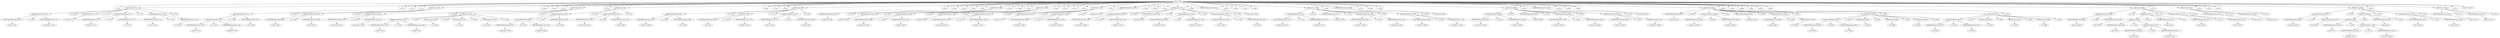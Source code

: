 digraph {

"Prog_57760"->"<
>57761";
"Prog_57760"->"CallFunction_57762";
"CallFunction_57762"->"AssignmentOpetators_57763";
"AssignmentOpetators_57763"->"IDENTIFIERExpression_57764";
"IDENTIFIERExpression_57764"->"<meat>57765";
"AssignmentOpetators_57763"->"<<->57766";
"AssignmentOpetators_57763"->"IDENTIFIERExpression_57767";
"IDENTIFIERExpression_57767"->"<read.table>57768";
"CallFunction_57762"->"<(>57769";
"CallFunction_57762"->"STRINGExpression_57770";
"STRINGExpression_57770"->"<'meat.txt'>57771";
"CallFunction_57762"->"<,>57772";
"CallFunction_57762"->"AssignmentOpetators_57773";
"AssignmentOpetators_57773"->"IDENTIFIERExpression_57774";
"IDENTIFIERExpression_57774"->"<header>57775";
"AssignmentOpetators_57773"->"<=>57776";
"AssignmentOpetators_57773"->"IDENTIFIERExpression_57777";
"IDENTIFIERExpression_57777"->"<T>57778";
"CallFunction_57762"->"<,>57779";
"CallFunction_57762"->"AssignmentOpetators_57780";
"AssignmentOpetators_57780"->"IDENTIFIERExpression_57781";
"IDENTIFIERExpression_57781"->"<as.is>57782";
"AssignmentOpetators_57780"->"<=>57783";
"AssignmentOpetators_57780"->"IDENTIFIERExpression_57784";
"IDENTIFIERExpression_57784"->"<T>57785";
"CallFunction_57762"->"<)>57786";
"Prog_57760"->"<
>57787";
"Prog_57760"->"<
>57788";
"Prog_57760"->"<
>57789";
"Prog_57760"->"CallFunction_57790";
"CallFunction_57790"->"AssignmentOpetators_57791";
"AssignmentOpetators_57791"->"DollarAndAtOperators_57792";
"DollarAndAtOperators_57792"->"IDENTIFIERExpression_57793";
"IDENTIFIERExpression_57793"->"<meat>57794";
"DollarAndAtOperators_57792"->"<$>57795";
"DollarAndAtOperators_57792"->"IDENTIFIERExpression_57796";
"IDENTIFIERExpression_57796"->"<logtime>57797";
"AssignmentOpetators_57791"->"<<->57798";
"AssignmentOpetators_57791"->"IDENTIFIERExpression_57799";
"IDENTIFIERExpression_57799"->"<log>57800";
"CallFunction_57790"->"<(>57801";
"CallFunction_57790"->"DollarAndAtOperators_57802";
"DollarAndAtOperators_57802"->"IDENTIFIERExpression_57803";
"IDENTIFIERExpression_57803"->"<meat>57804";
"DollarAndAtOperators_57802"->"<$>57805";
"DollarAndAtOperators_57802"->"IDENTIFIERExpression_57806";
"IDENTIFIERExpression_57806"->"<time>57807";
"CallFunction_57790"->"<)>57808";
"Prog_57760"->"<
>57809";
"Prog_57760"->"<
>57810";
"Prog_57760"->"<
>57811";
"Prog_57760"->"CallFunction_57812";
"CallFunction_57812"->"AssignmentOpetators_57813";
"AssignmentOpetators_57813"->"IDENTIFIERExpression_57814";
"IDENTIFIERExpression_57814"->"<meat.new>57815";
"AssignmentOpetators_57813"->"<<->57816";
"AssignmentOpetators_57813"->"IDENTIFIERExpression_57817";
"IDENTIFIERExpression_57817"->"<data.frame>57818";
"CallFunction_57812"->"<(>57819";
"CallFunction_57812"->"CallFunction_57820";
"CallFunction_57820"->"AssignmentOpetators_57821";
"AssignmentOpetators_57821"->"IDENTIFIERExpression_57822";
"IDENTIFIERExpression_57822"->"<time>57823";
"AssignmentOpetators_57821"->"<=>57824";
"AssignmentOpetators_57821"->"IDENTIFIERExpression_57825";
"IDENTIFIERExpression_57825"->"<seq>57826";
"CallFunction_57820"->"<(>57827";
"CallFunction_57820"->"INTExpression_57828";
"INTExpression_57828"->"<1>57829";
"CallFunction_57820"->"<,>57830";
"CallFunction_57820"->"INTExpression_57831";
"INTExpression_57831"->"<5>57832";
"CallFunction_57820"->"<,>57833";
"CallFunction_57820"->"FLOATExpression_57834";
"FLOATExpression_57834"->"<0.5>57835";
"CallFunction_57820"->"<)>57836";
"CallFunction_57812"->"<)>57837";
"Prog_57760"->"<
>57838";
"Prog_57760"->"CallFunction_57839";
"CallFunction_57839"->"AssignmentOpetators_57840";
"AssignmentOpetators_57840"->"DollarAndAtOperators_57841";
"DollarAndAtOperators_57841"->"IDENTIFIERExpression_57842";
"IDENTIFIERExpression_57842"->"<meat.new>57843";
"DollarAndAtOperators_57841"->"<$>57844";
"DollarAndAtOperators_57841"->"IDENTIFIERExpression_57845";
"IDENTIFIERExpression_57845"->"<logtime>57846";
"AssignmentOpetators_57840"->"<<->57847";
"AssignmentOpetators_57840"->"IDENTIFIERExpression_57848";
"IDENTIFIERExpression_57848"->"<log>57849";
"CallFunction_57839"->"<(>57850";
"CallFunction_57839"->"DollarAndAtOperators_57851";
"DollarAndAtOperators_57851"->"IDENTIFIERExpression_57852";
"IDENTIFIERExpression_57852"->"<meat.new>57853";
"DollarAndAtOperators_57851"->"<$>57854";
"DollarAndAtOperators_57851"->"IDENTIFIERExpression_57855";
"IDENTIFIERExpression_57855"->"<time>57856";
"CallFunction_57839"->"<)>57857";
"Prog_57760"->"<
>57858";
"Prog_57760"->"<
>57859";
"Prog_57760"->"<
>57860";
"Prog_57760"->"CallFunction_57861";
"CallFunction_57861"->"AssignmentOpetators_57862";
"AssignmentOpetators_57862"->"IDENTIFIERExpression_57863";
"IDENTIFIERExpression_57863"->"<meat.lm>57864";
"AssignmentOpetators_57862"->"<<->57865";
"AssignmentOpetators_57862"->"IDENTIFIERExpression_57866";
"IDENTIFIERExpression_57866"->"<lm>57867";
"CallFunction_57861"->"<(>57868";
"CallFunction_57861"->"TildeBinary_57869";
"TildeBinary_57869"->"IDENTIFIERExpression_57870";
"IDENTIFIERExpression_57870"->"<ph>57871";
"TildeBinary_57869"->"<~>57872";
"TildeBinary_57869"->"IDENTIFIERExpression_57873";
"IDENTIFIERExpression_57873"->"<logtime>57874";
"CallFunction_57861"->"<,>57875";
"CallFunction_57861"->"AssignmentOpetators_57876";
"AssignmentOpetators_57876"->"IDENTIFIERExpression_57877";
"IDENTIFIERExpression_57877"->"<data>57878";
"AssignmentOpetators_57876"->"<=>57879";
"AssignmentOpetators_57876"->"IDENTIFIERExpression_57880";
"IDENTIFIERExpression_57880"->"<meat>57881";
"CallFunction_57861"->"<)>57882";
"Prog_57760"->"<
>57883";
"Prog_57760"->"<
>57884";
"Prog_57760"->"<
>57885";
"Prog_57760"->"<
>57886";
"Prog_57760"->"<
>57887";
"Prog_57760"->"CallFunction_57888";
"CallFunction_57888"->"IDENTIFIERExpression_57889";
"IDENTIFIERExpression_57889"->"<summary>57890";
"CallFunction_57888"->"<(>57891";
"CallFunction_57888"->"IDENTIFIERExpression_57892";
"IDENTIFIERExpression_57892"->"<meat.lm>57893";
"CallFunction_57888"->"<)>57894";
"Prog_57760"->"<
>57895";
"Prog_57760"->"<
>57896";
"Prog_57760"->"<
>57897";
"Prog_57760"->"CallFunction_57898";
"CallFunction_57898"->"AssignmentOpetators_57899";
"AssignmentOpetators_57899"->"IDENTIFIERExpression_57900";
"IDENTIFIERExpression_57900"->"<meat.pred>57901";
"AssignmentOpetators_57899"->"<<->57902";
"AssignmentOpetators_57899"->"IDENTIFIERExpression_57903";
"IDENTIFIERExpression_57903"->"<predict>57904";
"CallFunction_57898"->"<(>57905";
"CallFunction_57898"->"IDENTIFIERExpression_57906";
"IDENTIFIERExpression_57906"->"<meat.lm>57907";
"CallFunction_57898"->"<)>57908";
"Prog_57760"->"<
>57909";
"Prog_57760"->"<
>57910";
"Prog_57760"->"<
>57911";
"Prog_57760"->"<
>57912";
"Prog_57760"->"CallFunction_57913";
"CallFunction_57913"->"AssignmentOpetators_57914";
"AssignmentOpetators_57914"->"IDENTIFIERExpression_57915";
"IDENTIFIERExpression_57915"->"<meat.pred>57916";
"AssignmentOpetators_57914"->"<<->57917";
"AssignmentOpetators_57914"->"IDENTIFIERExpression_57918";
"IDENTIFIERExpression_57918"->"<predict>57919";
"CallFunction_57913"->"<(>57920";
"CallFunction_57913"->"IDENTIFIERExpression_57921";
"IDENTIFIERExpression_57921"->"<meat.lm>57922";
"CallFunction_57913"->"<,>57923";
"CallFunction_57913"->"AssignmentOpetators_57924";
"AssignmentOpetators_57924"->"IDENTIFIERExpression_57925";
"IDENTIFIERExpression_57925"->"<newdata>57926";
"AssignmentOpetators_57924"->"<=>57927";
"AssignmentOpetators_57924"->"IDENTIFIERExpression_57928";
"IDENTIFIERExpression_57928"->"<meat.new>57929";
"CallFunction_57913"->"<)>57930";
"Prog_57760"->"<
>57931";
"Prog_57760"->"IDENTIFIERExpression_57932";
"IDENTIFIERExpression_57932"->"<meta.pred>57933";
"Prog_57760"->"<
>57934";
"Prog_57760"->"<
>57935";
"Prog_57760"->"<
>57936";
"Prog_57760"->"CallFunction_57937";
"CallFunction_57937"->"AssignmentOpetators_57938";
"AssignmentOpetators_57938"->"IDENTIFIERExpression_57939";
"IDENTIFIERExpression_57939"->"<meat.pred>57940";
"AssignmentOpetators_57938"->"<<->57941";
"AssignmentOpetators_57938"->"IDENTIFIERExpression_57942";
"IDENTIFIERExpression_57942"->"<predict>57943";
"CallFunction_57937"->"<(>57944";
"CallFunction_57937"->"IDENTIFIERExpression_57945";
"IDENTIFIERExpression_57945"->"<meat.lm>57946";
"CallFunction_57937"->"<,>57947";
"CallFunction_57937"->"AssignmentOpetators_57948";
"AssignmentOpetators_57948"->"IDENTIFIERExpression_57949";
"IDENTIFIERExpression_57949"->"<newdata>57950";
"AssignmentOpetators_57948"->"<=>57951";
"AssignmentOpetators_57948"->"IDENTIFIERExpression_57952";
"IDENTIFIERExpression_57952"->"<meat.new>57953";
"CallFunction_57937"->"<,>57954";
"CallFunction_57937"->"AssignmentOpetators_57955";
"AssignmentOpetators_57955"->"IDENTIFIERExpression_57956";
"IDENTIFIERExpression_57956"->"<se.fit>57957";
"AssignmentOpetators_57955"->"<=>57958";
"AssignmentOpetators_57955"->"IDENTIFIERExpression_57959";
"IDENTIFIERExpression_57959"->"<T>57960";
"CallFunction_57937"->"<)>57961";
"Prog_57760"->"<
>57962";
"Prog_57760"->"IDENTIFIERExpression_57963";
"IDENTIFIERExpression_57963"->"<meat.pred>57964";
"Prog_57760"->"<
>57965";
"Prog_57760"->"<
>57966";
"Prog_57760"->"<
>57967";
"Prog_57760"->"<
>57968";
"Prog_57760"->"CallFunction_57969";
"CallFunction_57969"->"AssignmentOpetators_57970";
"AssignmentOpetators_57970"->"IDENTIFIERExpression_57971";
"IDENTIFIERExpression_57971"->"<meat.pred>57972";
"AssignmentOpetators_57970"->"<<->57973";
"AssignmentOpetators_57970"->"IDENTIFIERExpression_57974";
"IDENTIFIERExpression_57974"->"<predict>57975";
"CallFunction_57969"->"<(>57976";
"CallFunction_57969"->"IDENTIFIERExpression_57977";
"IDENTIFIERExpression_57977"->"<meat.lm>57978";
"CallFunction_57969"->"<,>57979";
"CallFunction_57969"->"AssignmentOpetators_57980";
"AssignmentOpetators_57980"->"IDENTIFIERExpression_57981";
"IDENTIFIERExpression_57981"->"<newdata>57982";
"AssignmentOpetators_57980"->"<=>57983";
"AssignmentOpetators_57980"->"IDENTIFIERExpression_57984";
"IDENTIFIERExpression_57984"->"<meat.new>57985";
"CallFunction_57969"->"<,>57986";
"CallFunction_57969"->"AssignmentOpetators_57987";
"AssignmentOpetators_57987"->"IDENTIFIERExpression_57988";
"IDENTIFIERExpression_57988"->"<interval>57989";
"AssignmentOpetators_57987"->"<=>57990";
"AssignmentOpetators_57987"->"STRINGExpression_57991";
"STRINGExpression_57991"->"<'confidence'>57992";
"CallFunction_57969"->"<)>57993";
"Prog_57760"->"<
>57994";
"Prog_57760"->"IDENTIFIERExpression_57995";
"IDENTIFIERExpression_57995"->"<meat.pred>57996";
"Prog_57760"->"<
>57997";
"Prog_57760"->"<
>57998";
"Prog_57760"->"<
>57999";
"Prog_57760"->"CallFunction_58000";
"CallFunction_58000"->"AssignmentOpetators_58001";
"AssignmentOpetators_58001"->"IDENTIFIERExpression_58002";
"IDENTIFIERExpression_58002"->"<meat.pred>58003";
"AssignmentOpetators_58001"->"<<->58004";
"AssignmentOpetators_58001"->"IDENTIFIERExpression_58005";
"IDENTIFIERExpression_58005"->"<predict>58006";
"CallFunction_58000"->"<(>58007";
"CallFunction_58000"->"IDENTIFIERExpression_58008";
"IDENTIFIERExpression_58008"->"<meat.lm>58009";
"CallFunction_58000"->"<,>58010";
"CallFunction_58000"->"AssignmentOpetators_58011";
"AssignmentOpetators_58011"->"IDENTIFIERExpression_58012";
"IDENTIFIERExpression_58012"->"<newdata>58013";
"AssignmentOpetators_58011"->"<=>58014";
"AssignmentOpetators_58011"->"IDENTIFIERExpression_58015";
"IDENTIFIERExpression_58015"->"<meat.new>58016";
"CallFunction_58000"->"<,>58017";
"CallFunction_58000"->"AssignmentOpetators_58018";
"AssignmentOpetators_58018"->"IDENTIFIERExpression_58019";
"IDENTIFIERExpression_58019"->"<interval>58020";
"AssignmentOpetators_58018"->"<=>58021";
"AssignmentOpetators_58018"->"STRINGExpression_58022";
"STRINGExpression_58022"->"<'prediction'>58023";
"CallFunction_58000"->"<)>58024";
"Prog_57760"->"<
>58025";
"Prog_57760"->"IDENTIFIERExpression_58026";
"IDENTIFIERExpression_58026"->"<meat.pred>58027";
"Prog_57760"->"<
>58028";
"Prog_57760"->"<
>58029";
"Prog_57760"->"<
>58030";
"Prog_57760"->"CallFunction_58031";
"CallFunction_58031"->"IDENTIFIERExpression_58032";
"IDENTIFIERExpression_58032"->"<matplot>58033";
"CallFunction_58031"->"<(>58034";
"CallFunction_58031"->"DollarAndAtOperators_58035";
"DollarAndAtOperators_58035"->"IDENTIFIERExpression_58036";
"IDENTIFIERExpression_58036"->"<meat.new>58037";
"DollarAndAtOperators_58035"->"<$>58038";
"DollarAndAtOperators_58035"->"IDENTIFIERExpression_58039";
"IDENTIFIERExpression_58039"->"<logtime>58040";
"CallFunction_58031"->"<,>58041";
"CallFunction_58031"->"IDENTIFIERExpression_58042";
"IDENTIFIERExpression_58042"->"<meat.pred>58043";
"CallFunction_58031"->"<,>58044";
"CallFunction_58031"->"AssignmentOpetators_58045";
"AssignmentOpetators_58045"->"IDENTIFIERExpression_58046";
"IDENTIFIERExpression_58046"->"<type>58047";
"AssignmentOpetators_58045"->"<=>58048";
"AssignmentOpetators_58045"->"STRINGExpression_58049";
"STRINGExpression_58049"->"<'l'>58050";
"CallFunction_58031"->"<,>58051";
"CallFunction_58031"->"CallFunction_58052";
"CallFunction_58052"->"AssignmentOpetators_58053";
"AssignmentOpetators_58053"->"IDENTIFIERExpression_58054";
"IDENTIFIERExpression_58054"->"<lty>58055";
"AssignmentOpetators_58053"->"<=>58056";
"AssignmentOpetators_58053"->"IDENTIFIERExpression_58057";
"IDENTIFIERExpression_58057"->"<c>58058";
"CallFunction_58052"->"<(>58059";
"CallFunction_58052"->"INTExpression_58060";
"INTExpression_58060"->"<1>58061";
"CallFunction_58052"->"<,>58062";
"CallFunction_58052"->"INTExpression_58063";
"INTExpression_58063"->"<2>58064";
"CallFunction_58052"->"<,>58065";
"CallFunction_58052"->"INTExpression_58066";
"INTExpression_58066"->"<2>58067";
"CallFunction_58052"->"<)>58068";
"CallFunction_58031"->"<,>58069";
"CallFunction_58031"->"CallFunction_58070";
"CallFunction_58070"->"AssignmentOpetators_58071";
"AssignmentOpetators_58071"->"IDENTIFIERExpression_58072";
"IDENTIFIERExpression_58072"->"<col>58073";
"AssignmentOpetators_58071"->"<=>58074";
"AssignmentOpetators_58071"->"IDENTIFIERExpression_58075";
"IDENTIFIERExpression_58075"->"<c>58076";
"CallFunction_58070"->"<(>58077";
"CallFunction_58070"->"INTExpression_58078";
"INTExpression_58078"->"<1>58079";
"CallFunction_58070"->"<,>58080";
"CallFunction_58070"->"INTExpression_58081";
"INTExpression_58081"->"<2>58082";
"CallFunction_58070"->"<,>58083";
"CallFunction_58070"->"INTExpression_58084";
"INTExpression_58084"->"<2>58085";
"CallFunction_58070"->"<)>58086";
"CallFunction_58031"->"<)>58087";
"Prog_57760"->"<
>58088";
"Prog_57760"->"<
>58089";
"Prog_57760"->"<
>58090";
"Prog_57760"->"<
>58091";
"Prog_57760"->"<
>58092";
"Prog_57760"->"<
>58093";
"Prog_57760"->"CallFunction_58094";
"CallFunction_58094"->"AssignmentOpetators_58095";
"AssignmentOpetators_58095"->"IDENTIFIERExpression_58096";
"IDENTIFIERExpression_58096"->"<meat.lof>58097";
"AssignmentOpetators_58095"->"<<->58098";
"AssignmentOpetators_58095"->"IDENTIFIERExpression_58099";
"IDENTIFIERExpression_58099"->"<lm>58100";
"CallFunction_58094"->"<(>58101";
"CallFunction_58094"->"CallFunction_58102";
"CallFunction_58102"->"TildeBinary_58103";
"TildeBinary_58103"->"IDENTIFIERExpression_58104";
"IDENTIFIERExpression_58104"->"<ph>58105";
"TildeBinary_58103"->"<~>58106";
"TildeBinary_58103"->"MinusOrPlusBinary_58107";
"MinusOrPlusBinary_58107"->"IDENTIFIERExpression_58108";
"IDENTIFIERExpression_58108"->"<time>58109";
"MinusOrPlusBinary_58107"->"<+>58110";
"MinusOrPlusBinary_58107"->"IDENTIFIERExpression_58111";
"IDENTIFIERExpression_58111"->"<as.factor>58112";
"CallFunction_58102"->"<(>58113";
"CallFunction_58102"->"IDENTIFIERExpression_58114";
"IDENTIFIERExpression_58114"->"<time>58115";
"CallFunction_58102"->"<)>58116";
"CallFunction_58094"->"<,>58117";
"CallFunction_58094"->"AssignmentOpetators_58118";
"AssignmentOpetators_58118"->"IDENTIFIERExpression_58119";
"IDENTIFIERExpression_58119"->"<data>58120";
"AssignmentOpetators_58118"->"<=>58121";
"AssignmentOpetators_58118"->"IDENTIFIERExpression_58122";
"IDENTIFIERExpression_58122"->"<meat>58123";
"CallFunction_58094"->"<)>58124";
"Prog_57760"->"<
>58125";
"Prog_57760"->"CallFunction_58126";
"CallFunction_58126"->"IDENTIFIERExpression_58127";
"IDENTIFIERExpression_58127"->"<anova>58128";
"CallFunction_58126"->"<(>58129";
"CallFunction_58126"->"IDENTIFIERExpression_58130";
"IDENTIFIERExpression_58130"->"<meat.lof>58131";
"CallFunction_58126"->"<)>58132";
"Prog_57760"->"<
>58133";
"Prog_57760"->"<
>58134";
"Prog_57760"->"<
>58135";
"Prog_57760"->"CallFunction_58136";
"CallFunction_58136"->"AssignmentOpetators_58137";
"AssignmentOpetators_58137"->"IDENTIFIERExpression_58138";
"IDENTIFIERExpression_58138"->"<meat.lof>58139";
"AssignmentOpetators_58137"->"<<->58140";
"AssignmentOpetators_58137"->"IDENTIFIERExpression_58141";
"IDENTIFIERExpression_58141"->"<lm>58142";
"CallFunction_58136"->"<(>58143";
"CallFunction_58136"->"CallFunction_58144";
"CallFunction_58144"->"TildeBinary_58145";
"TildeBinary_58145"->"IDENTIFIERExpression_58146";
"IDENTIFIERExpression_58146"->"<ph>58147";
"TildeBinary_58145"->"<~>58148";
"TildeBinary_58145"->"MinusOrPlusBinary_58149";
"MinusOrPlusBinary_58149"->"IDENTIFIERExpression_58150";
"IDENTIFIERExpression_58150"->"<logtime>58151";
"MinusOrPlusBinary_58149"->"<+>58152";
"MinusOrPlusBinary_58149"->"IDENTIFIERExpression_58153";
"IDENTIFIERExpression_58153"->"<as.factor>58154";
"CallFunction_58144"->"<(>58155";
"CallFunction_58144"->"IDENTIFIERExpression_58156";
"IDENTIFIERExpression_58156"->"<time>58157";
"CallFunction_58144"->"<)>58158";
"CallFunction_58136"->"<,>58159";
"CallFunction_58136"->"AssignmentOpetators_58160";
"AssignmentOpetators_58160"->"IDENTIFIERExpression_58161";
"IDENTIFIERExpression_58161"->"<data>58162";
"AssignmentOpetators_58160"->"<=>58163";
"AssignmentOpetators_58160"->"IDENTIFIERExpression_58164";
"IDENTIFIERExpression_58164"->"<meat>58165";
"CallFunction_58136"->"<)>58166";
"Prog_57760"->"<
>58167";
"Prog_57760"->"CallFunction_58168";
"CallFunction_58168"->"IDENTIFIERExpression_58169";
"IDENTIFIERExpression_58169"->"<anova>58170";
"CallFunction_58168"->"<(>58171";
"CallFunction_58168"->"IDENTIFIERExpression_58172";
"IDENTIFIERExpression_58172"->"<meat.lof>58173";
"CallFunction_58168"->"<)>58174";
"Prog_57760"->"<
>58175";
"Prog_57760"->"<<EOF>>58176";
}
